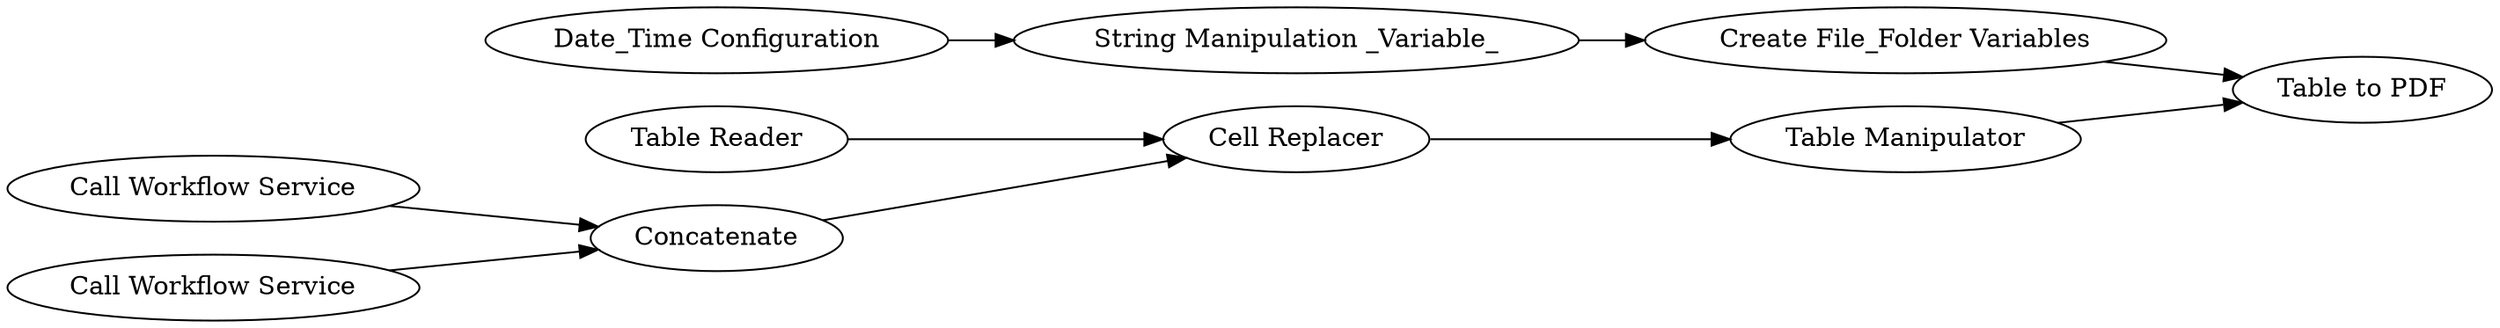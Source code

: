 digraph {
	"-5168228056288827493_2389" [label="Table Manipulator"]
	"-5168228056288827493_2388" [label="Table Reader"]
	"-5168228056288827493_4" [label="Table to PDF"]
	"-5168228056288827493_2387" [label="Cell Replacer"]
	"-5168228056288827493_13" [label="Create File_Folder Variables"]
	"-5168228056288827493_11" [label=Concatenate]
	"-5168228056288827493_2391" [label="Call Workflow Service"]
	"-5168228056288827493_2390" [label="Call Workflow Service"]
	"-5168228056288827493_14" [label="String Manipulation _Variable_"]
	"-5168228056288827493_12" [label="Date_Time Configuration"]
	"-5168228056288827493_13" -> "-5168228056288827493_4"
	"-5168228056288827493_2388" -> "-5168228056288827493_2387"
	"-5168228056288827493_12" -> "-5168228056288827493_14"
	"-5168228056288827493_2389" -> "-5168228056288827493_4"
	"-5168228056288827493_2390" -> "-5168228056288827493_11"
	"-5168228056288827493_11" -> "-5168228056288827493_2387"
	"-5168228056288827493_14" -> "-5168228056288827493_13"
	"-5168228056288827493_2391" -> "-5168228056288827493_11"
	"-5168228056288827493_2387" -> "-5168228056288827493_2389"
	rankdir=LR
}

